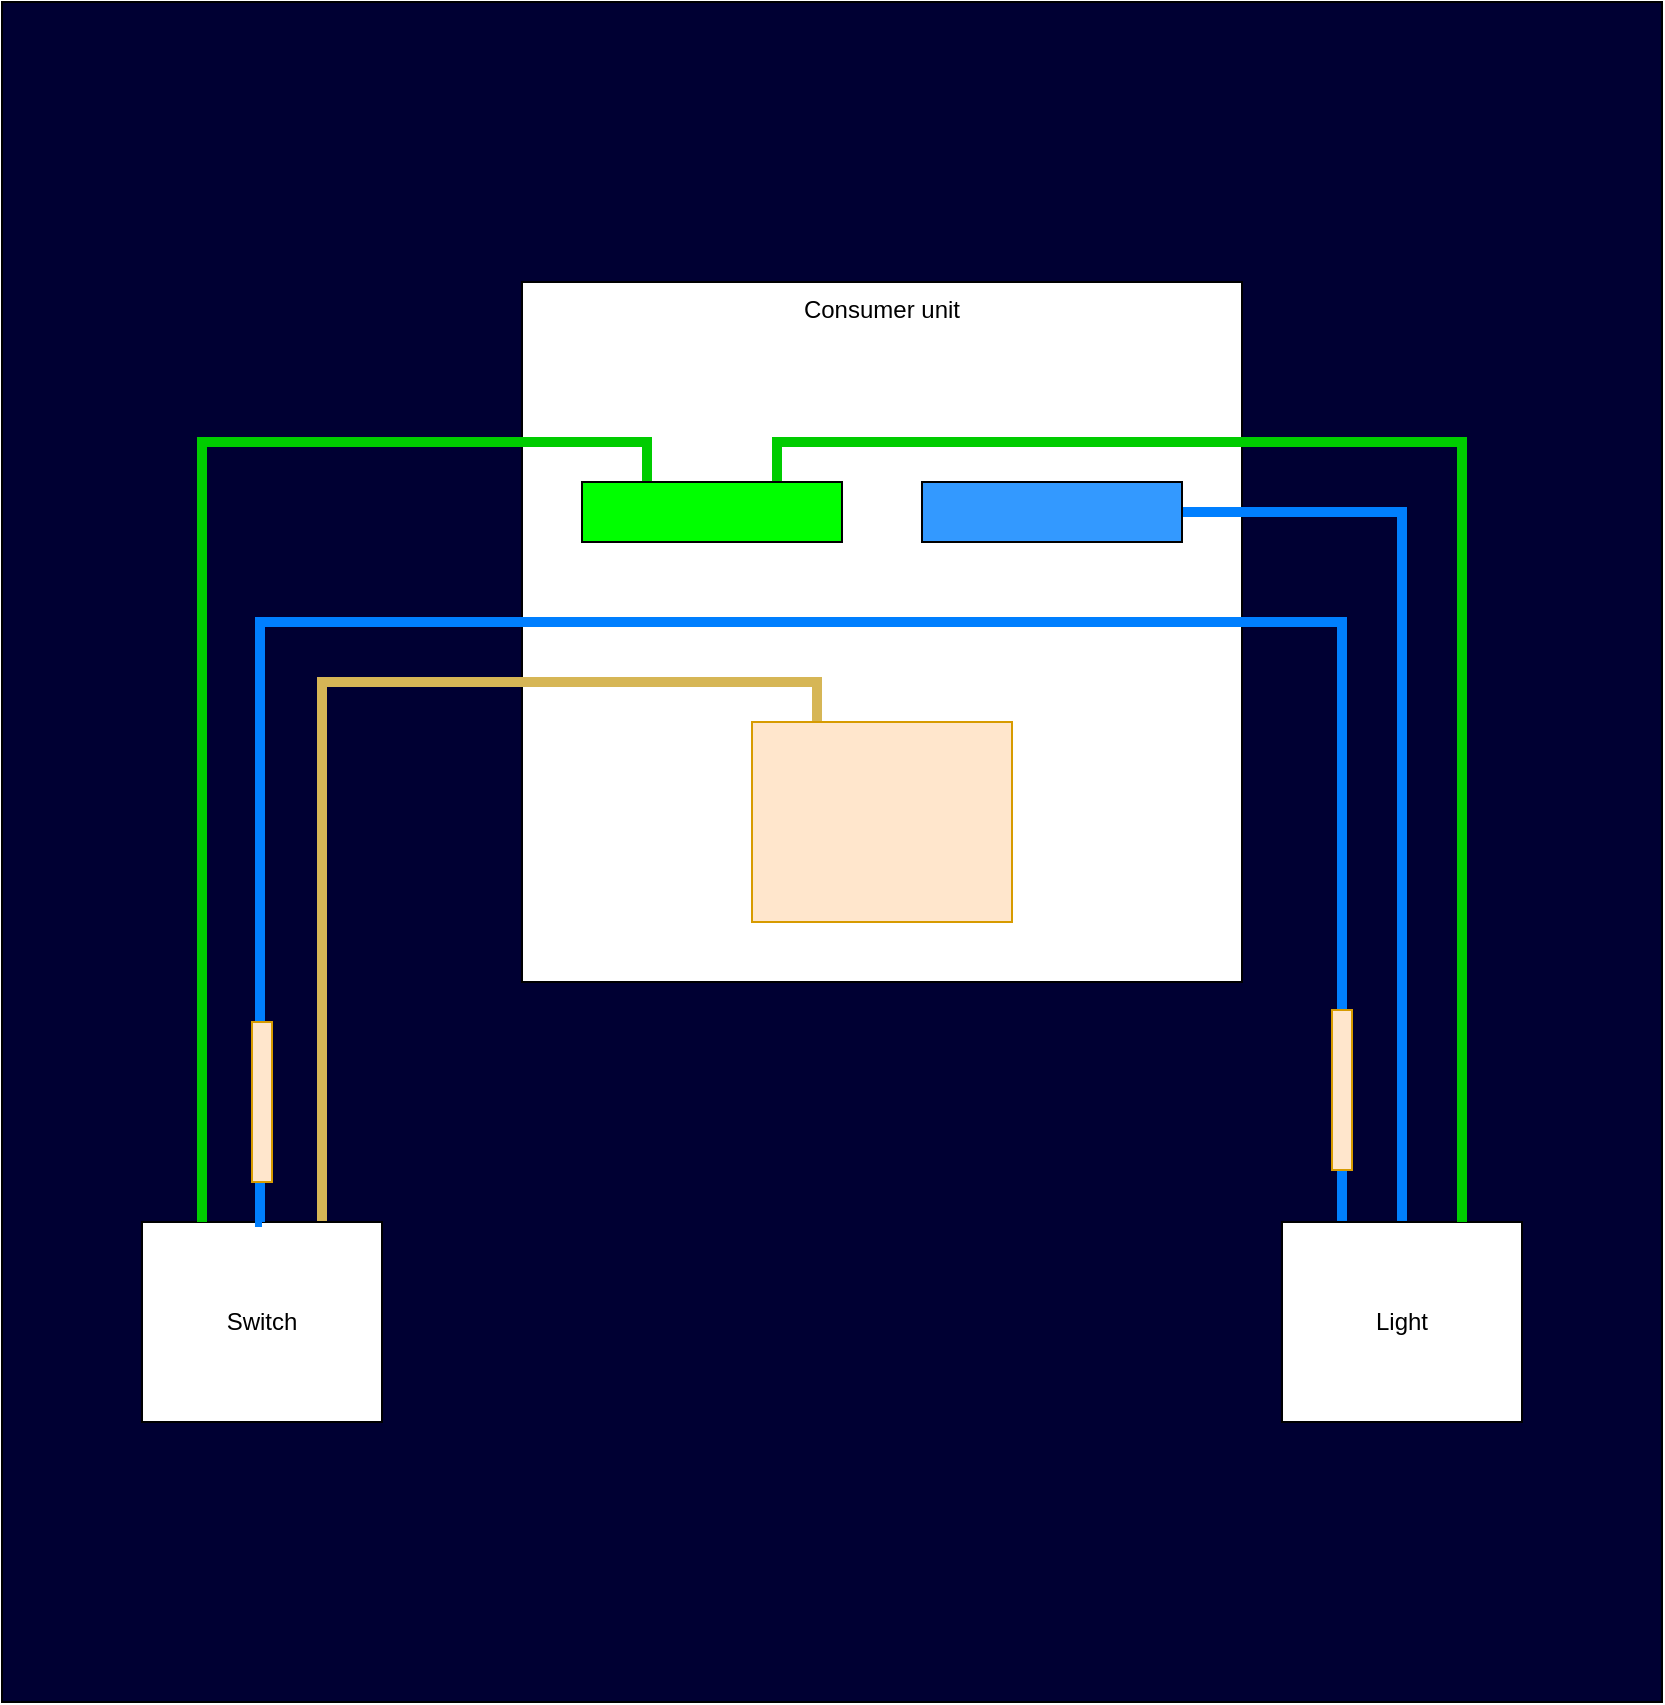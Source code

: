 <mxfile version="24.2.2" type="github">
  <diagram name="Page-1" id="7W-9PXmabEeWByPtewaJ">
    <mxGraphModel dx="2183" dy="1192" grid="1" gridSize="10" guides="1" tooltips="1" connect="1" arrows="1" fold="1" page="1" pageScale="1" pageWidth="827" pageHeight="1169" math="0" shadow="0">
      <root>
        <mxCell id="0" />
        <mxCell id="1" parent="0" />
        <mxCell id="GZVnY1E9GVy5apDiqk0a-21" value="" style="rounded=0;whiteSpace=wrap;html=1;fillColor=#000033;" vertex="1" parent="1">
          <mxGeometry y="150" width="830" height="850" as="geometry" />
        </mxCell>
        <mxCell id="GZVnY1E9GVy5apDiqk0a-1" value="Consumer unit" style="rounded=0;whiteSpace=wrap;html=1;verticalAlign=top;" vertex="1" parent="1">
          <mxGeometry x="260" y="290" width="360" height="350" as="geometry" />
        </mxCell>
        <mxCell id="GZVnY1E9GVy5apDiqk0a-5" style="edgeStyle=orthogonalEdgeStyle;rounded=0;orthogonalLoop=1;jettySize=auto;html=1;exitX=0.5;exitY=0;exitDx=0;exitDy=0;entryX=0.25;entryY=0;entryDx=0;entryDy=0;strokeWidth=5;fillColor=#dae8fc;strokeColor=#007FFF;endArrow=none;endFill=0;" edge="1" parent="1" source="GZVnY1E9GVy5apDiqk0a-18" target="GZVnY1E9GVy5apDiqk0a-3">
          <mxGeometry relative="1" as="geometry">
            <mxPoint x="699" y="930" as="targetPoint" />
            <mxPoint x="129" y="940" as="sourcePoint" />
            <Array as="points">
              <mxPoint x="129" y="460" />
              <mxPoint x="670" y="460" />
            </Array>
          </mxGeometry>
        </mxCell>
        <mxCell id="GZVnY1E9GVy5apDiqk0a-12" style="edgeStyle=orthogonalEdgeStyle;rounded=0;orthogonalLoop=1;jettySize=auto;html=1;exitX=0.75;exitY=0;exitDx=0;exitDy=0;entryX=0.25;entryY=0;entryDx=0;entryDy=0;endArrow=none;endFill=0;strokeWidth=5;fillColor=#fff2cc;strokeColor=#d6b656;" edge="1" parent="1" source="GZVnY1E9GVy5apDiqk0a-2" target="GZVnY1E9GVy5apDiqk0a-7">
          <mxGeometry relative="1" as="geometry" />
        </mxCell>
        <mxCell id="GZVnY1E9GVy5apDiqk0a-2" value="Switch" style="rounded=0;whiteSpace=wrap;html=1;" vertex="1" parent="1">
          <mxGeometry x="70" y="760" width="120" height="100" as="geometry" />
        </mxCell>
        <mxCell id="GZVnY1E9GVy5apDiqk0a-17" style="edgeStyle=orthogonalEdgeStyle;rounded=0;orthogonalLoop=1;jettySize=auto;html=1;exitX=0.5;exitY=0;exitDx=0;exitDy=0;entryX=1;entryY=0.5;entryDx=0;entryDy=0;strokeWidth=5;fillColor=#dae8fc;strokeColor=#007FFF;endArrow=none;endFill=0;" edge="1" parent="1" source="GZVnY1E9GVy5apDiqk0a-3" target="GZVnY1E9GVy5apDiqk0a-9">
          <mxGeometry relative="1" as="geometry" />
        </mxCell>
        <mxCell id="GZVnY1E9GVy5apDiqk0a-3" value="Light" style="rounded=0;whiteSpace=wrap;html=1;" vertex="1" parent="1">
          <mxGeometry x="640" y="760" width="120" height="100" as="geometry" />
        </mxCell>
        <mxCell id="GZVnY1E9GVy5apDiqk0a-7" value="" style="rounded=0;whiteSpace=wrap;html=1;fillColor=#ffe6cc;strokeColor=#d79b00;" vertex="1" parent="1">
          <mxGeometry x="375" y="510" width="130" height="100" as="geometry" />
        </mxCell>
        <mxCell id="GZVnY1E9GVy5apDiqk0a-14" style="edgeStyle=orthogonalEdgeStyle;rounded=0;orthogonalLoop=1;jettySize=auto;html=1;exitX=0.25;exitY=0;exitDx=0;exitDy=0;entryX=0.25;entryY=0;entryDx=0;entryDy=0;endArrow=none;endFill=0;strokeWidth=5;fillColor=#d5e8d4;strokeColor=#00CC00;" edge="1" parent="1" source="GZVnY1E9GVy5apDiqk0a-8" target="GZVnY1E9GVy5apDiqk0a-2">
          <mxGeometry relative="1" as="geometry" />
        </mxCell>
        <mxCell id="GZVnY1E9GVy5apDiqk0a-15" style="edgeStyle=orthogonalEdgeStyle;rounded=0;orthogonalLoop=1;jettySize=auto;html=1;exitX=0.75;exitY=0;exitDx=0;exitDy=0;entryX=0.75;entryY=0;entryDx=0;entryDy=0;endArrow=none;endFill=0;strokeWidth=5;fillColor=#d5e8d4;strokeColor=#00CC00;" edge="1" parent="1" source="GZVnY1E9GVy5apDiqk0a-8" target="GZVnY1E9GVy5apDiqk0a-3">
          <mxGeometry relative="1" as="geometry" />
        </mxCell>
        <mxCell id="GZVnY1E9GVy5apDiqk0a-8" value="" style="rounded=0;whiteSpace=wrap;html=1;fillColor=#00FF00;" vertex="1" parent="1">
          <mxGeometry x="290" y="390" width="130" height="30" as="geometry" />
        </mxCell>
        <mxCell id="GZVnY1E9GVy5apDiqk0a-9" value="" style="rounded=0;whiteSpace=wrap;html=1;labelBackgroundColor=#3399FF;fillStyle=solid;fillColor=#3399FF;" vertex="1" parent="1">
          <mxGeometry x="460" y="390" width="130" height="30" as="geometry" />
        </mxCell>
        <mxCell id="GZVnY1E9GVy5apDiqk0a-19" value="" style="edgeStyle=orthogonalEdgeStyle;rounded=0;orthogonalLoop=1;jettySize=auto;html=1;exitX=0.5;exitY=0;exitDx=0;exitDy=0;entryX=0.25;entryY=0;entryDx=0;entryDy=0;strokeWidth=5;fillColor=#dae8fc;strokeColor=#007FFF;endArrow=none;endFill=0;" edge="1" parent="1" source="GZVnY1E9GVy5apDiqk0a-2" target="GZVnY1E9GVy5apDiqk0a-18">
          <mxGeometry relative="1" as="geometry">
            <mxPoint x="670" y="750" as="targetPoint" />
            <mxPoint x="130" y="760" as="sourcePoint" />
            <Array as="points">
              <mxPoint x="129" y="760" />
            </Array>
          </mxGeometry>
        </mxCell>
        <mxCell id="GZVnY1E9GVy5apDiqk0a-18" value="" style="rounded=0;whiteSpace=wrap;html=1;fillColor=#ffe6cc;strokeColor=#d79b00;" vertex="1" parent="1">
          <mxGeometry x="125" y="660" width="10" height="80" as="geometry" />
        </mxCell>
        <mxCell id="GZVnY1E9GVy5apDiqk0a-20" value="" style="rounded=0;whiteSpace=wrap;html=1;fillColor=#ffe6cc;strokeColor=#d79b00;" vertex="1" parent="1">
          <mxGeometry x="665" y="654" width="10" height="80" as="geometry" />
        </mxCell>
      </root>
    </mxGraphModel>
  </diagram>
</mxfile>
